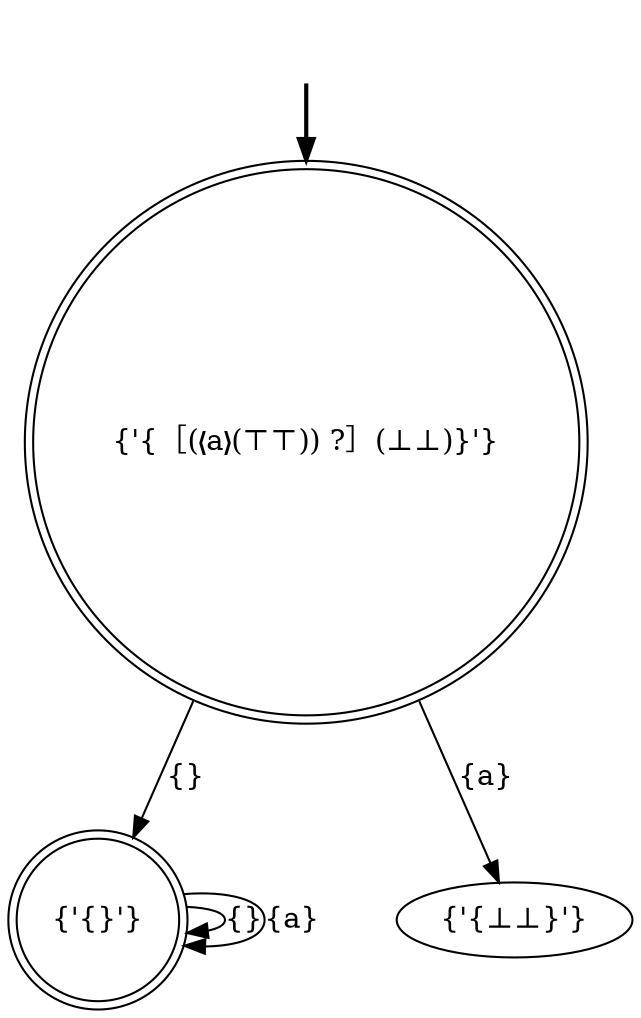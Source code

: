 digraph {
	fake [style=invisible]
	"{'{}'}" [shape=doublecircle]
	"{'{⊥⊥}'}"
	"{'{［(❬a❭(⊤⊤)) ?］(⊥⊥)}'}" [root=true shape=doublecircle]
	fake -> "{'{［(❬a❭(⊤⊤)) ?］(⊥⊥)}'}" [style=bold]
	"{'{}'}" -> "{'{}'}" [label="{}"]
	"{'{}'}" -> "{'{}'}" [label="{a}"]
	"{'{［(❬a❭(⊤⊤)) ?］(⊥⊥)}'}" -> "{'{}'}" [label="{}"]
	"{'{［(❬a❭(⊤⊤)) ?］(⊥⊥)}'}" -> "{'{⊥⊥}'}" [label="{a}"]
}
